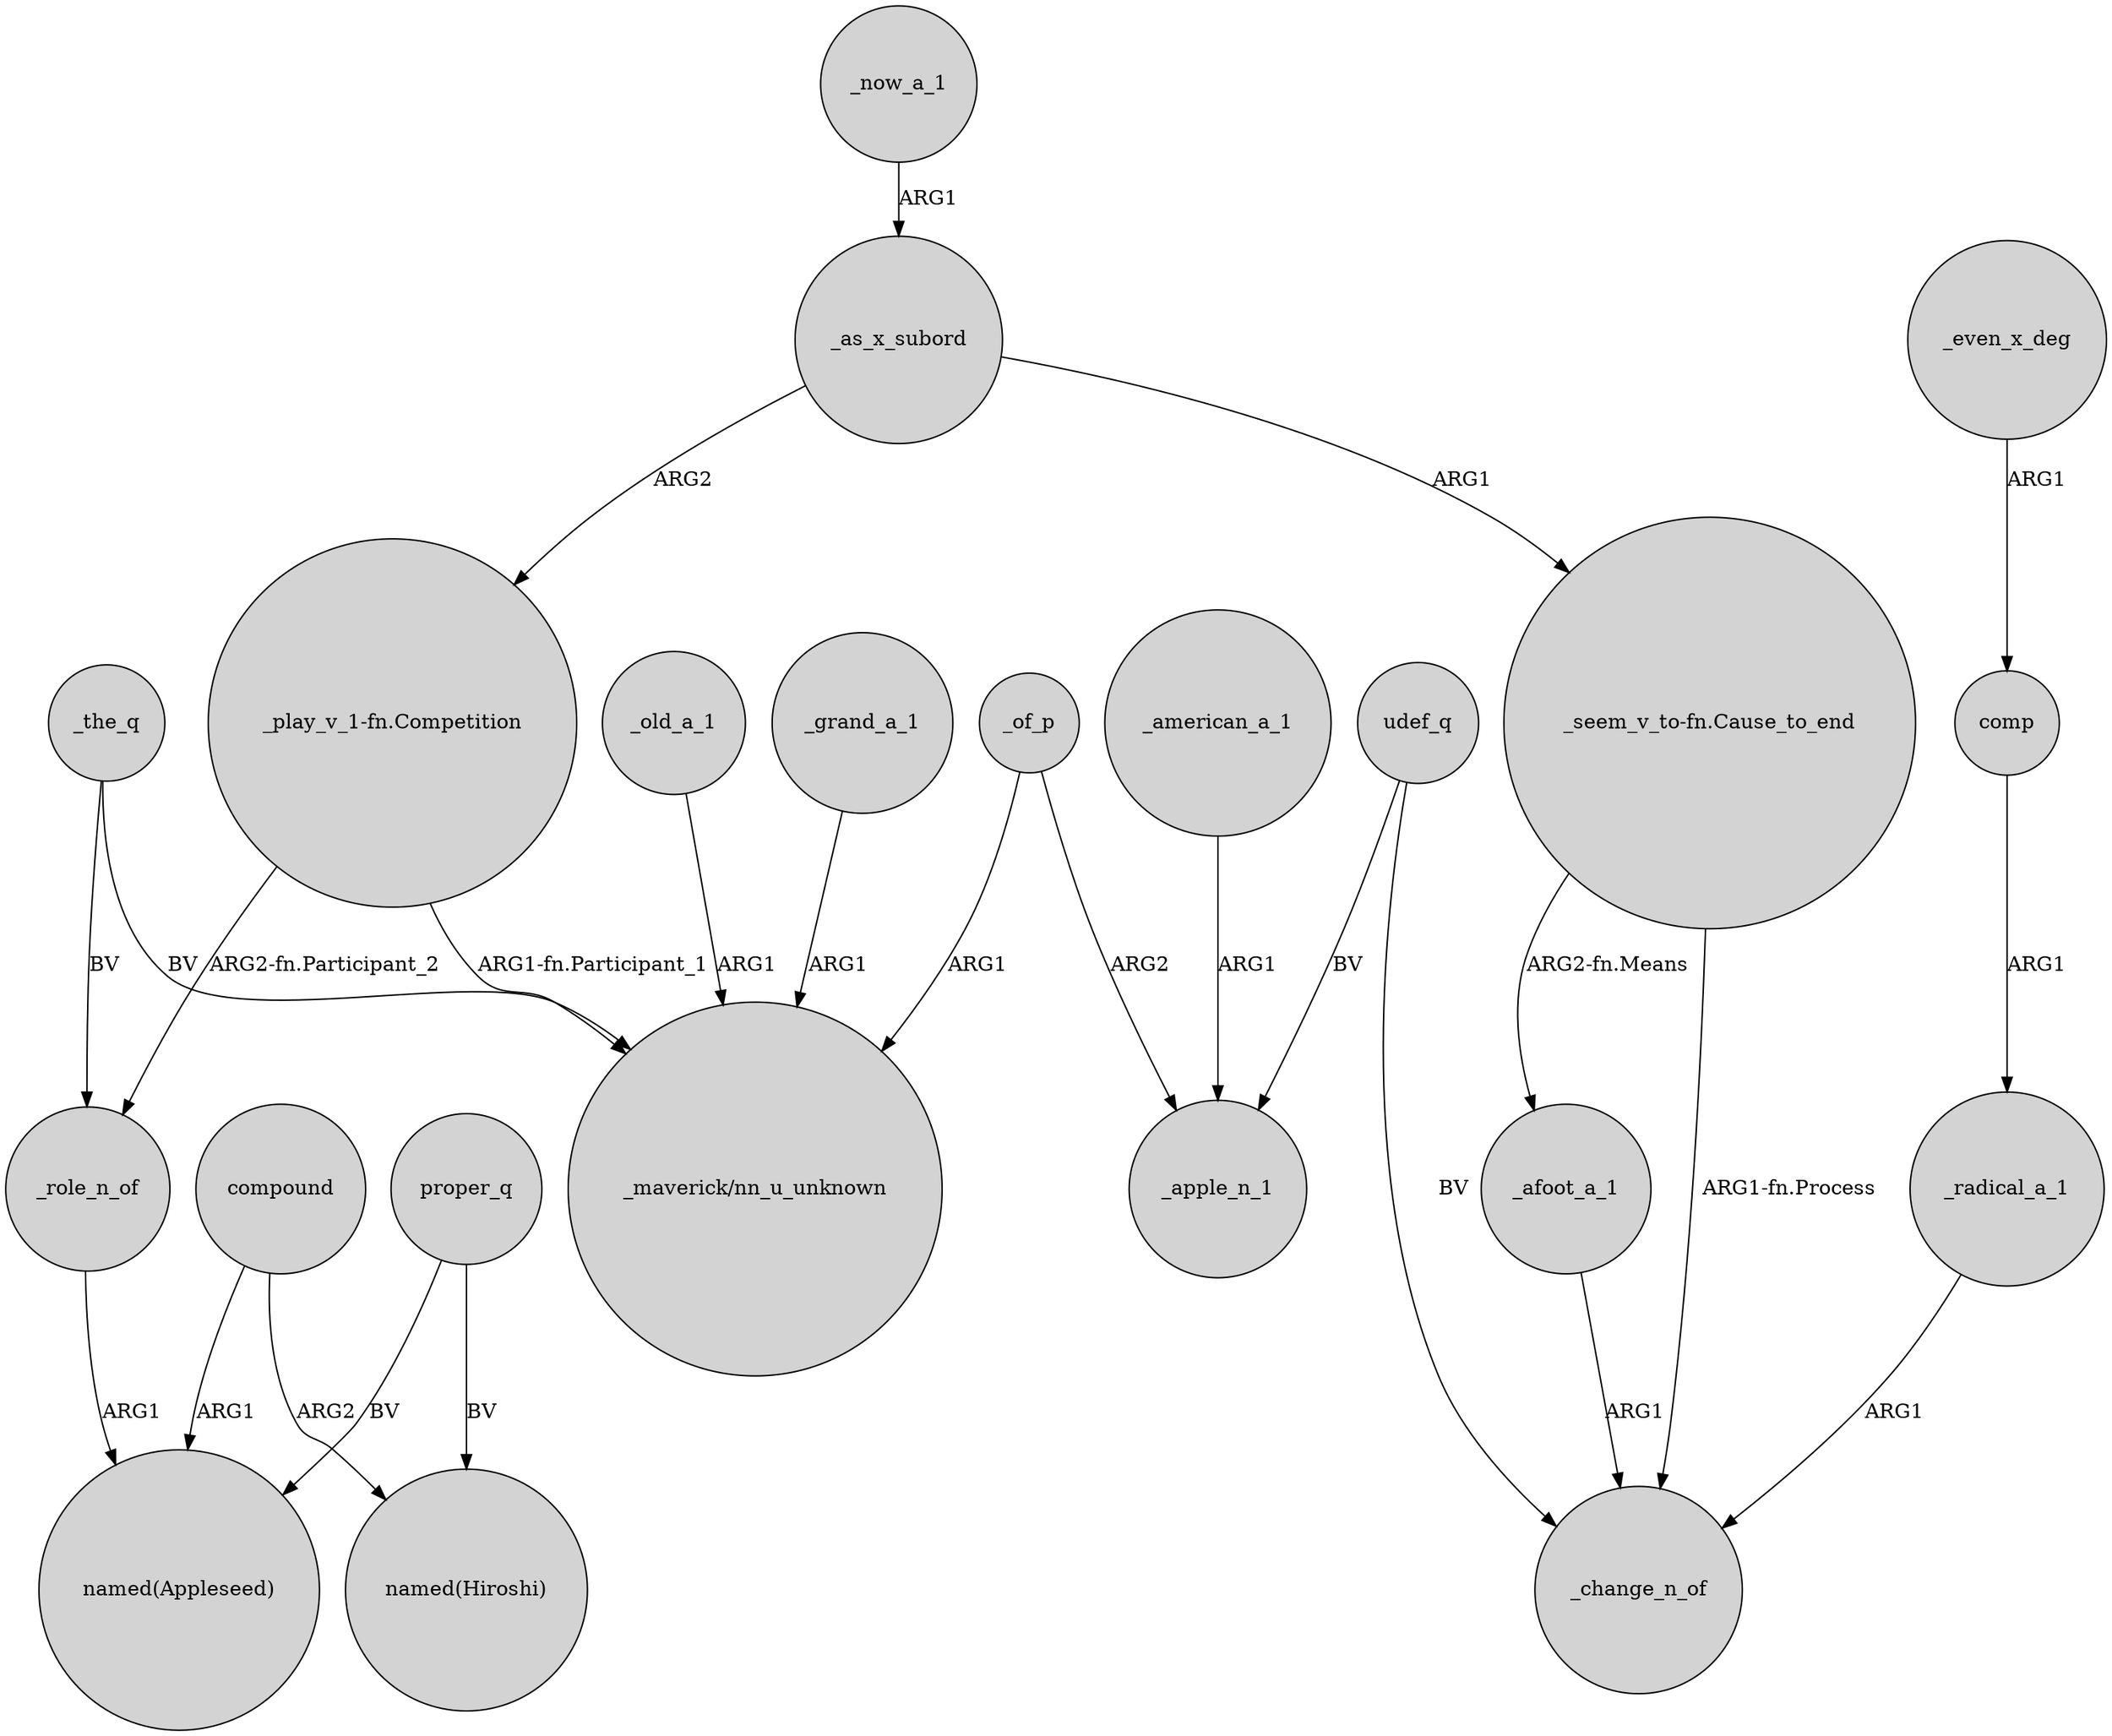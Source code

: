 digraph {
	node [shape=circle style=filled]
	_as_x_subord -> "_play_v_1-fn.Competition" [label=ARG2]
	udef_q -> _change_n_of [label=BV]
	_radical_a_1 -> _change_n_of [label=ARG1]
	_the_q -> _role_n_of [label=BV]
	_american_a_1 -> _apple_n_1 [label=ARG1]
	_of_p -> _apple_n_1 [label=ARG2]
	_the_q -> "_maverick/nn_u_unknown" [label=BV]
	proper_q -> "named(Hiroshi)" [label=BV]
	_now_a_1 -> _as_x_subord [label=ARG1]
	"_play_v_1-fn.Competition" -> "_maverick/nn_u_unknown" [label="ARG1-fn.Participant_1"]
	comp -> _radical_a_1 [label=ARG1]
	compound -> "named(Hiroshi)" [label=ARG2]
	"_seem_v_to-fn.Cause_to_end" -> _change_n_of [label="ARG1-fn.Process"]
	_role_n_of -> "named(Appleseed)" [label=ARG1]
	_old_a_1 -> "_maverick/nn_u_unknown" [label=ARG1]
	proper_q -> "named(Appleseed)" [label=BV]
	_grand_a_1 -> "_maverick/nn_u_unknown" [label=ARG1]
	udef_q -> _apple_n_1 [label=BV]
	compound -> "named(Appleseed)" [label=ARG1]
	_of_p -> "_maverick/nn_u_unknown" [label=ARG1]
	"_seem_v_to-fn.Cause_to_end" -> _afoot_a_1 [label="ARG2-fn.Means"]
	_as_x_subord -> "_seem_v_to-fn.Cause_to_end" [label=ARG1]
	_even_x_deg -> comp [label=ARG1]
	"_play_v_1-fn.Competition" -> _role_n_of [label="ARG2-fn.Participant_2"]
	_afoot_a_1 -> _change_n_of [label=ARG1]
}
